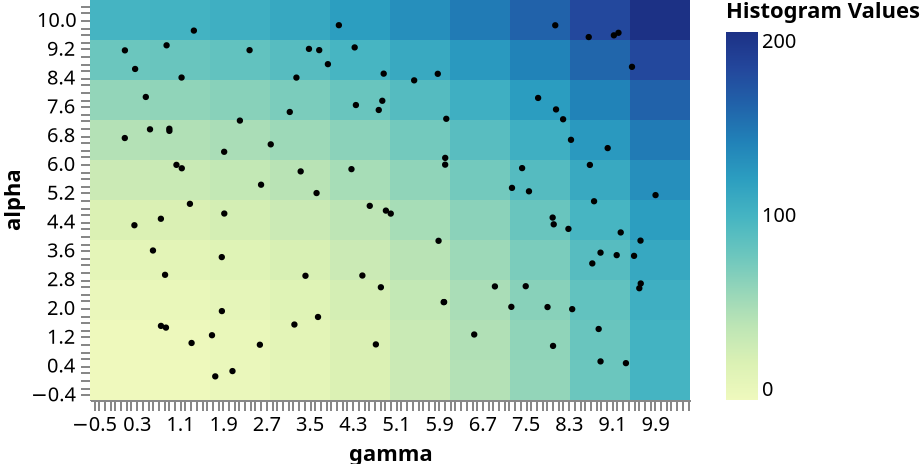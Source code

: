 {
   "$schema": "https://vega.github.io/schema/vega/v5.json",
   "width": 300,
   "height": 200,
   "data": [
      {
         "name": "points",
         "values": [
            {
               "alpha": 5.885840397740979,
               "gamma": 7.44639093633253
            },
            {
               "alpha": 9.29701625543058,
               "gamma": 0.8626426653718433
            },
            {
               "alpha": 3.537503147374317,
               "gamma": 8.898682022514633
            },
            {
               "alpha": 4.478715039139197,
               "gamma": 0.7572131571763185
            },
            {
               "alpha": 1.2638746838908421,
               "gamma": 6.559571347774485
            },
            {
               "alpha": 4.299059412255541,
               "gamma": 0.2668872213444362
            },
            {
               "alpha": 7.862014533482301,
               "gamma": 0.47809944944213867
            },
            {
               "alpha": 1.750424910384334,
               "gamma": 3.6668375442988177
            },
            {
               "alpha": 5.981540541555567,
               "gamma": 6.021522619372419
            },
            {
               "alpha": 8.505135438678565,
               "gamma": 5.884797791626481
            },
            {
               "alpha": 5.336647960535306,
               "gamma": 7.259021365684934
            },
            {
               "alpha": 2.0313852908421848,
               "gamma": 7.247099191649361
            },
            {
               "alpha": 2.902133072041347,
               "gamma": 4.488446715703283
            },
            {
               "alpha": 8.323521747768492,
               "gamma": 5.4475625988021745
            },
            {
               "alpha": 9.574277633761477,
               "gamma": 9.145862847962686
            },
            {
               "alpha": 6.339100183349168,
               "gamma": 1.9290351247832205
            },
            {
               "alpha": 7.500306539128964,
               "gamma": 4.791806598234233
            },
            {
               "alpha": 4.8370349179672,
               "gamma": 4.625227735981584
            },
            {
               "alpha": 4.324102841763262,
               "gamma": 8.031865967962617
            },
            {
               "alpha": 7.637712917863732,
               "gamma": 4.368608893387482
            },
            {
               "alpha": 5.856984397888361,
               "gamma": 4.286582367891768
            },
            {
               "alpha": 5.424597651780485,
               "gamma": 2.612394480435485
            },
            {
               "alpha": 7.756158793108189,
               "gamma": 4.857368464052182
            },
            {
               "alpha": 2.5761101286102606,
               "gamma": 4.83110950814525
            },
            {
               "alpha": 0.9793947402091541,
               "gamma": 2.5902236972718407
            },
            {
               "alpha": 3.413663708282301,
               "gamma": 1.884949834744617
            },
            {
               "alpha": 4.098604231525538,
               "gamma": 9.272575789776976
            },
            {
               "alpha": 1.2437200285837302,
               "gamma": 1.7034922116313678
            },
            {
               "alpha": 6.4418159279084755,
               "gamma": 9.03112200484749
            },
            {
               "alpha": 0.10064083098276777,
               "gamma": 1.7640392869394894
            },
            {
               "alpha": 7.25555924741101,
               "gamma": 6.042386385392496
            },
            {
               "alpha": 9.197513316557574,
               "gamma": 3.499425467270502
            },
            {
               "alpha": 7.205686967001482,
               "gamma": 2.220252155283889
            },
            {
               "alpha": 8.400179788756219,
               "gamma": 3.266822886524708
            },
            {
               "alpha": 4.7052284643226585,
               "gamma": 4.92398165617289
            },
            {
               "alpha": 6.91980524932808,
               "gamma": 0.9144783912046961
            },
            {
               "alpha": 3.4681757392718238,
               "gamma": 9.198009560092412
            },
            {
               "alpha": 8.698722872165508,
               "gamma": 9.481291313756902
            },
            {
               "alpha": 2.5994425778834263,
               "gamma": 6.942773959037359
            },
            {
               "alpha": 6.17012115121089,
               "gamma": 6.022363606052198
            },
            {
               "alpha": 5.135876223574359,
               "gamma": 9.91737352386006
            },
            {
               "alpha": 4.197672518343002,
               "gamma": 8.304141056736501
            },
            {
               "alpha": 4.965321650877169,
               "gamma": 8.779117690905505
            },
            {
               "alpha": 3.4483981693140295,
               "gamma": 9.51959856918138
            },
            {
               "alpha": 5.881322185401389,
               "gamma": 1.1441558758626835
            },
            {
               "alpha": 1.9683039926159729,
               "gamma": 8.3739369432291
            },
            {
               "alpha": 6.963237994467134,
               "gamma": 0.5556931854120728
            },
            {
               "alpha": 0.5164005634561952,
               "gamma": 8.89888824148689
            },
            {
               "alpha": 2.921570269495859,
               "gamma": 0.834502823059573
            },
            {
               "alpha": 5.192855026691729,
               "gamma": 3.6399907531963205
            },
            {
               "alpha": 3.5972308146398624,
               "gamma": 0.6104675393272063
            },
            {
               "alpha": 4.511937681328574,
               "gamma": 8.012136887778745
            },
            {
               "alpha": 8.773466226961427,
               "gamma": 3.849995121827696
            },
            {
               "alpha": 7.242815235614286,
               "gamma": 8.205780571083416
            },
            {
               "alpha": 7.834621569192636,
               "gamma": 7.742803829947546
            },
            {
               "alpha": 4.893288707803048,
               "gamma": 1.2948989018186186
            },
            {
               "alpha": 2.8947138263888106,
               "gamma": 3.434607891603191
            },
            {
               "alpha": 9.526085174926129,
               "gamma": 8.680233493053986
            },
            {
               "alpha": 2.0259924555542677,
               "gamma": 7.9171061226177395
            },
            {
               "alpha": 8.639709703546977,
               "gamma": 0.2801476888099841
            },
            {
               "alpha": 0.9466461720273067,
               "gamma": 8.019366663325123
            },
            {
               "alpha": 2.165869347559435,
               "gamma": 6.002060418803088
            },
            {
               "alpha": 2.5492840501489153,
               "gamma": 9.616752574276413
            },
            {
               "alpha": 5.79468857521586,
               "gamma": 3.345845898687325
            },
            {
               "alpha": 9.855819422449287,
               "gamma": 4.05305487375074
            },
            {
               "alpha": 3.866229903211588,
               "gamma": 5.899101588124926
            },
            {
               "alpha": 6.6715381280086845,
               "gamma": 8.351646004138356
            },
            {
               "alpha": 2.605253398844456,
               "gamma": 7.513532671914338
            },
            {
               "alpha": 4.62394797472937,
               "gamma": 1.931188778694718
            },
            {
               "alpha": 9.238283970651,
               "gamma": 4.3457281681912905
            },
            {
               "alpha": 8.509755771031509,
               "gamma": 4.883102310481847
            },
            {
               "alpha": 1.028331943749936,
               "gamma": 1.3256490882158356
            },
            {
               "alpha": 9.162103830137738,
               "gamma": 2.3995727974036383
            },
            {
               "alpha": 4.6221389653850515,
               "gamma": 5.013897625401997
            },
            {
               "alpha": 9.853103107279829,
               "gamma": 8.060193972516899
            },
            {
               "alpha": 2.1625711957546923,
               "gamma": 5.994033582861499
            },
            {
               "alpha": 9.156505987968583,
               "gamma": 0.0908718225709515
            },
            {
               "alpha": 6.545680514941417,
               "gamma": 2.791598336888299
            },
            {
               "alpha": 5.975916240994113,
               "gamma": 1.045305090954477
            },
            {
               "alpha": 1.5028487071445384,
               "gamma": 0.7587845166688179
            },
            {
               "alpha": 9.705673115746524,
               "gamma": 1.3679999707014956
            },
            {
               "alpha": 1.5408291164711452,
               "gamma": 3.2296412627353686
            },
            {
               "alpha": 6.9799395012452745,
               "gamma": 0.9133904686909122
            },
            {
               "alpha": 6.721198050776983,
               "gamma": 0.08897946837969073
            },
            {
               "alpha": 7.515917740411878,
               "gamma": 8.074872375550187
            },
            {
               "alpha": 1.4555553403259214,
               "gamma": 0.8507712194480088
            },
            {
               "alpha": 3.8717853439143224,
               "gamma": 9.639172822576395
            },
            {
               "alpha": 9.163153781594174,
               "gamma": 3.689174653600542
            },
            {
               "alpha": 5.241246325046832,
               "gamma": 7.573528781328239
            },
            {
               "alpha": 1.4170469087423354,
               "gamma": 8.864082897087602
            },
            {
               "alpha": 7.445139042993144,
               "gamma": 3.143976424525481
            },
            {
               "alpha": 9.644539267095363,
               "gamma": 9.23086213455122
            },
            {
               "alpha": 0.9888057867045208,
               "gamma": 4.738262053288639
            },
            {
               "alpha": 8.401502171974279,
               "gamma": 1.1400699783316504
            },
            {
               "alpha": 2.6809596571275507,
               "gamma": 9.643338561154255
            },
            {
               "alpha": 3.2381679297211443,
               "gamma": 8.746250227565804
            },
            {
               "alpha": 1.9139834864147165,
               "gamma": 1.8868594254875681
            },
            {
               "alpha": 0.247652862671901,
               "gamma": 2.082906685018341
            },
            {
               "alpha": 5.974135807902288,
               "gamma": 8.701446157558914
            },
            {
               "alpha": 0.4681876681816166,
               "gamma": 9.369061336462476
            }
         ]
      },
      {
         "name": "mesh",
         "values": [
            {
               "x_start": -0.5555555555555556,
               "x_end": 0.5555555555555556,
               "y_start": -0.5555555555555556,
               "y_end": 0.5555555555555556,
               "__count": 0.0
            },
            {
               "x_start": 0.5555555555555556,
               "x_end": 1.6666666666666667,
               "y_start": -0.5555555555555556,
               "y_end": 0.5555555555555556,
               "__count": 1.234567901234568
            },
            {
               "x_start": 1.6666666666666667,
               "x_end": 2.7777777777777777,
               "y_start": -0.5555555555555556,
               "y_end": 0.5555555555555556,
               "__count": 4.938271604938272
            },
            {
               "x_start": 2.7777777777777777,
               "x_end": 3.8888888888888893,
               "y_start": -0.5555555555555556,
               "y_end": 0.5555555555555556,
               "__count": 11.111111111111112
            },
            {
               "x_start": 3.8888888888888893,
               "x_end": 5.0,
               "y_start": -0.5555555555555556,
               "y_end": 0.5555555555555556,
               "__count": 19.75308641975309
            },
            {
               "x_start": 5.0,
               "x_end": 6.111111111111111,
               "y_start": -0.5555555555555556,
               "y_end": 0.5555555555555556,
               "__count": 30.864197530864196
            },
            {
               "x_start": 6.111111111111112,
               "x_end": 7.222222222222222,
               "y_start": -0.5555555555555556,
               "y_end": 0.5555555555555556,
               "__count": 44.44444444444445
            },
            {
               "x_start": 7.222222222222223,
               "x_end": 8.333333333333334,
               "y_start": -0.5555555555555556,
               "y_end": 0.5555555555555556,
               "__count": 60.49382716049384
            },
            {
               "x_start": 8.333333333333334,
               "x_end": 9.444444444444445,
               "y_start": -0.5555555555555556,
               "y_end": 0.5555555555555556,
               "__count": 79.01234567901236
            },
            {
               "x_start": 9.444444444444445,
               "x_end": 10.555555555555555,
               "y_start": -0.5555555555555556,
               "y_end": 0.5555555555555556,
               "__count": 100.0
            },
            {
               "x_start": -0.5555555555555556,
               "x_end": 0.5555555555555556,
               "y_start": 0.5555555555555556,
               "y_end": 1.6666666666666667,
               "__count": 1.234567901234568
            },
            {
               "x_start": 0.5555555555555556,
               "x_end": 1.6666666666666667,
               "y_start": 0.5555555555555556,
               "y_end": 1.6666666666666667,
               "__count": 2.469135802469136
            },
            {
               "x_start": 1.6666666666666667,
               "x_end": 2.7777777777777777,
               "y_start": 0.5555555555555556,
               "y_end": 1.6666666666666667,
               "__count": 6.17283950617284
            },
            {
               "x_start": 2.7777777777777777,
               "x_end": 3.8888888888888893,
               "y_start": 0.5555555555555556,
               "y_end": 1.6666666666666667,
               "__count": 12.34567901234568
            },
            {
               "x_start": 3.8888888888888893,
               "x_end": 5.0,
               "y_start": 0.5555555555555556,
               "y_end": 1.6666666666666667,
               "__count": 20.98765432098766
            },
            {
               "x_start": 5.0,
               "x_end": 6.111111111111111,
               "y_start": 0.5555555555555556,
               "y_end": 1.6666666666666667,
               "__count": 32.098765432098766
            },
            {
               "x_start": 6.111111111111112,
               "x_end": 7.222222222222222,
               "y_start": 0.5555555555555556,
               "y_end": 1.6666666666666667,
               "__count": 45.67901234567902
            },
            {
               "x_start": 7.222222222222223,
               "x_end": 8.333333333333334,
               "y_start": 0.5555555555555556,
               "y_end": 1.6666666666666667,
               "__count": 61.728395061728406
            },
            {
               "x_start": 8.333333333333334,
               "x_end": 9.444444444444445,
               "y_start": 0.5555555555555556,
               "y_end": 1.6666666666666667,
               "__count": 80.24691358024693
            },
            {
               "x_start": 9.444444444444445,
               "x_end": 10.555555555555555,
               "y_start": 0.5555555555555556,
               "y_end": 1.6666666666666667,
               "__count": 101.23456790123457
            },
            {
               "x_start": -0.5555555555555556,
               "x_end": 0.5555555555555556,
               "y_start": 1.6666666666666667,
               "y_end": 2.7777777777777777,
               "__count": 4.938271604938272
            },
            {
               "x_start": 0.5555555555555556,
               "x_end": 1.6666666666666667,
               "y_start": 1.6666666666666667,
               "y_end": 2.7777777777777777,
               "__count": 6.17283950617284
            },
            {
               "x_start": 1.6666666666666667,
               "x_end": 2.7777777777777777,
               "y_start": 1.6666666666666667,
               "y_end": 2.7777777777777777,
               "__count": 9.876543209876544
            },
            {
               "x_start": 2.7777777777777777,
               "x_end": 3.8888888888888893,
               "y_start": 1.6666666666666667,
               "y_end": 2.7777777777777777,
               "__count": 16.049382716049386
            },
            {
               "x_start": 3.8888888888888893,
               "x_end": 5.0,
               "y_start": 1.6666666666666667,
               "y_end": 2.7777777777777777,
               "__count": 24.69135802469136
            },
            {
               "x_start": 5.0,
               "x_end": 6.111111111111111,
               "y_start": 1.6666666666666667,
               "y_end": 2.7777777777777777,
               "__count": 35.80246913580247
            },
            {
               "x_start": 6.111111111111112,
               "x_end": 7.222222222222222,
               "y_start": 1.6666666666666667,
               "y_end": 2.7777777777777777,
               "__count": 49.38271604938272
            },
            {
               "x_start": 7.222222222222223,
               "x_end": 8.333333333333334,
               "y_start": 1.6666666666666667,
               "y_end": 2.7777777777777777,
               "__count": 65.4320987654321
            },
            {
               "x_start": 8.333333333333334,
               "x_end": 9.444444444444445,
               "y_start": 1.6666666666666667,
               "y_end": 2.7777777777777777,
               "__count": 83.95061728395063
            },
            {
               "x_start": 9.444444444444445,
               "x_end": 10.555555555555555,
               "y_start": 1.6666666666666667,
               "y_end": 2.7777777777777777,
               "__count": 104.93827160493828
            },
            {
               "x_start": -0.5555555555555556,
               "x_end": 0.5555555555555556,
               "y_start": 2.7777777777777777,
               "y_end": 3.8888888888888893,
               "__count": 11.111111111111112
            },
            {
               "x_start": 0.5555555555555556,
               "x_end": 1.6666666666666667,
               "y_start": 2.7777777777777777,
               "y_end": 3.8888888888888893,
               "__count": 12.34567901234568
            },
            {
               "x_start": 1.6666666666666667,
               "x_end": 2.7777777777777777,
               "y_start": 2.7777777777777777,
               "y_end": 3.8888888888888893,
               "__count": 16.049382716049386
            },
            {
               "x_start": 2.7777777777777777,
               "x_end": 3.8888888888888893,
               "y_start": 2.7777777777777777,
               "y_end": 3.8888888888888893,
               "__count": 22.222222222222225
            },
            {
               "x_start": 3.8888888888888893,
               "x_end": 5.0,
               "y_start": 2.7777777777777777,
               "y_end": 3.8888888888888893,
               "__count": 30.864197530864203
            },
            {
               "x_start": 5.0,
               "x_end": 6.111111111111111,
               "y_start": 2.7777777777777777,
               "y_end": 3.8888888888888893,
               "__count": 41.97530864197531
            },
            {
               "x_start": 6.111111111111112,
               "x_end": 7.222222222222222,
               "y_start": 2.7777777777777777,
               "y_end": 3.8888888888888893,
               "__count": 55.555555555555564
            },
            {
               "x_start": 7.222222222222223,
               "x_end": 8.333333333333334,
               "y_start": 2.7777777777777777,
               "y_end": 3.8888888888888893,
               "__count": 71.60493827160495
            },
            {
               "x_start": 8.333333333333334,
               "x_end": 9.444444444444445,
               "y_start": 2.7777777777777777,
               "y_end": 3.8888888888888893,
               "__count": 90.12345679012347
            },
            {
               "x_start": 9.444444444444445,
               "x_end": 10.555555555555555,
               "y_start": 2.7777777777777777,
               "y_end": 3.8888888888888893,
               "__count": 111.11111111111111
            },
            {
               "x_start": -0.5555555555555556,
               "x_end": 0.5555555555555556,
               "y_start": 3.8888888888888893,
               "y_end": 5.0,
               "__count": 19.75308641975309
            },
            {
               "x_start": 0.5555555555555556,
               "x_end": 1.6666666666666667,
               "y_start": 3.8888888888888893,
               "y_end": 5.0,
               "__count": 20.98765432098766
            },
            {
               "x_start": 1.6666666666666667,
               "x_end": 2.7777777777777777,
               "y_start": 3.8888888888888893,
               "y_end": 5.0,
               "__count": 24.69135802469136
            },
            {
               "x_start": 2.7777777777777777,
               "x_end": 3.8888888888888893,
               "y_start": 3.8888888888888893,
               "y_end": 5.0,
               "__count": 30.864197530864203
            },
            {
               "x_start": 3.8888888888888893,
               "x_end": 5.0,
               "y_start": 3.8888888888888893,
               "y_end": 5.0,
               "__count": 39.50617283950618
            },
            {
               "x_start": 5.0,
               "x_end": 6.111111111111111,
               "y_start": 3.8888888888888893,
               "y_end": 5.0,
               "__count": 50.617283950617285
            },
            {
               "x_start": 6.111111111111112,
               "x_end": 7.222222222222222,
               "y_start": 3.8888888888888893,
               "y_end": 5.0,
               "__count": 64.19753086419755
            },
            {
               "x_start": 7.222222222222223,
               "x_end": 8.333333333333334,
               "y_start": 3.8888888888888893,
               "y_end": 5.0,
               "__count": 80.24691358024693
            },
            {
               "x_start": 8.333333333333334,
               "x_end": 9.444444444444445,
               "y_start": 3.8888888888888893,
               "y_end": 5.0,
               "__count": 98.76543209876544
            },
            {
               "x_start": 9.444444444444445,
               "x_end": 10.555555555555555,
               "y_start": 3.8888888888888893,
               "y_end": 5.0,
               "__count": 119.75308641975309
            },
            {
               "x_start": -0.5555555555555556,
               "x_end": 0.5555555555555556,
               "y_start": 5.0,
               "y_end": 6.111111111111111,
               "__count": 30.864197530864196
            },
            {
               "x_start": 0.5555555555555556,
               "x_end": 1.6666666666666667,
               "y_start": 5.0,
               "y_end": 6.111111111111111,
               "__count": 32.098765432098766
            },
            {
               "x_start": 1.6666666666666667,
               "x_end": 2.7777777777777777,
               "y_start": 5.0,
               "y_end": 6.111111111111111,
               "__count": 35.80246913580247
            },
            {
               "x_start": 2.7777777777777777,
               "x_end": 3.8888888888888893,
               "y_start": 5.0,
               "y_end": 6.111111111111111,
               "__count": 41.97530864197531
            },
            {
               "x_start": 3.8888888888888893,
               "x_end": 5.0,
               "y_start": 5.0,
               "y_end": 6.111111111111111,
               "__count": 50.617283950617285
            },
            {
               "x_start": 5.0,
               "x_end": 6.111111111111111,
               "y_start": 5.0,
               "y_end": 6.111111111111111,
               "__count": 61.72839506172839
            },
            {
               "x_start": 6.111111111111112,
               "x_end": 7.222222222222222,
               "y_start": 5.0,
               "y_end": 6.111111111111111,
               "__count": 75.30864197530865
            },
            {
               "x_start": 7.222222222222223,
               "x_end": 8.333333333333334,
               "y_start": 5.0,
               "y_end": 6.111111111111111,
               "__count": 91.35802469135803
            },
            {
               "x_start": 8.333333333333334,
               "x_end": 9.444444444444445,
               "y_start": 5.0,
               "y_end": 6.111111111111111,
               "__count": 109.87654320987656
            },
            {
               "x_start": 9.444444444444445,
               "x_end": 10.555555555555555,
               "y_start": 5.0,
               "y_end": 6.111111111111111,
               "__count": 130.8641975308642
            },
            {
               "x_start": -0.5555555555555556,
               "x_end": 0.5555555555555556,
               "y_start": 6.111111111111112,
               "y_end": 7.222222222222222,
               "__count": 44.44444444444445
            },
            {
               "x_start": 0.5555555555555556,
               "x_end": 1.6666666666666667,
               "y_start": 6.111111111111112,
               "y_end": 7.222222222222222,
               "__count": 45.67901234567902
            },
            {
               "x_start": 1.6666666666666667,
               "x_end": 2.7777777777777777,
               "y_start": 6.111111111111112,
               "y_end": 7.222222222222222,
               "__count": 49.38271604938272
            },
            {
               "x_start": 2.7777777777777777,
               "x_end": 3.8888888888888893,
               "y_start": 6.111111111111112,
               "y_end": 7.222222222222222,
               "__count": 55.555555555555564
            },
            {
               "x_start": 3.8888888888888893,
               "x_end": 5.0,
               "y_start": 6.111111111111112,
               "y_end": 7.222222222222222,
               "__count": 64.19753086419755
            },
            {
               "x_start": 5.0,
               "x_end": 6.111111111111111,
               "y_start": 6.111111111111112,
               "y_end": 7.222222222222222,
               "__count": 75.30864197530865
            },
            {
               "x_start": 6.111111111111112,
               "x_end": 7.222222222222222,
               "y_start": 6.111111111111112,
               "y_end": 7.222222222222222,
               "__count": 88.8888888888889
            },
            {
               "x_start": 7.222222222222223,
               "x_end": 8.333333333333334,
               "y_start": 6.111111111111112,
               "y_end": 7.222222222222222,
               "__count": 104.93827160493828
            },
            {
               "x_start": 8.333333333333334,
               "x_end": 9.444444444444445,
               "y_start": 6.111111111111112,
               "y_end": 7.222222222222222,
               "__count": 123.45679012345681
            },
            {
               "x_start": 9.444444444444445,
               "x_end": 10.555555555555555,
               "y_start": 6.111111111111112,
               "y_end": 7.222222222222222,
               "__count": 144.44444444444446
            },
            {
               "x_start": -0.5555555555555556,
               "x_end": 0.5555555555555556,
               "y_start": 7.222222222222223,
               "y_end": 8.333333333333334,
               "__count": 60.49382716049384
            },
            {
               "x_start": 0.5555555555555556,
               "x_end": 1.6666666666666667,
               "y_start": 7.222222222222223,
               "y_end": 8.333333333333334,
               "__count": 61.728395061728406
            },
            {
               "x_start": 1.6666666666666667,
               "x_end": 2.7777777777777777,
               "y_start": 7.222222222222223,
               "y_end": 8.333333333333334,
               "__count": 65.4320987654321
            },
            {
               "x_start": 2.7777777777777777,
               "x_end": 3.8888888888888893,
               "y_start": 7.222222222222223,
               "y_end": 8.333333333333334,
               "__count": 71.60493827160495
            },
            {
               "x_start": 3.8888888888888893,
               "x_end": 5.0,
               "y_start": 7.222222222222223,
               "y_end": 8.333333333333334,
               "__count": 80.24691358024693
            },
            {
               "x_start": 5.0,
               "x_end": 6.111111111111111,
               "y_start": 7.222222222222223,
               "y_end": 8.333333333333334,
               "__count": 91.35802469135803
            },
            {
               "x_start": 6.111111111111112,
               "x_end": 7.222222222222222,
               "y_start": 7.222222222222223,
               "y_end": 8.333333333333334,
               "__count": 104.93827160493828
            },
            {
               "x_start": 7.222222222222223,
               "x_end": 8.333333333333334,
               "y_start": 7.222222222222223,
               "y_end": 8.333333333333334,
               "__count": 120.98765432098767
            },
            {
               "x_start": 8.333333333333334,
               "x_end": 9.444444444444445,
               "y_start": 7.222222222222223,
               "y_end": 8.333333333333334,
               "__count": 139.50617283950618
            },
            {
               "x_start": 9.444444444444445,
               "x_end": 10.555555555555555,
               "y_start": 7.222222222222223,
               "y_end": 8.333333333333334,
               "__count": 160.49382716049382
            },
            {
               "x_start": -0.5555555555555556,
               "x_end": 0.5555555555555556,
               "y_start": 8.333333333333334,
               "y_end": 9.444444444444445,
               "__count": 79.01234567901236
            },
            {
               "x_start": 0.5555555555555556,
               "x_end": 1.6666666666666667,
               "y_start": 8.333333333333334,
               "y_end": 9.444444444444445,
               "__count": 80.24691358024693
            },
            {
               "x_start": 1.6666666666666667,
               "x_end": 2.7777777777777777,
               "y_start": 8.333333333333334,
               "y_end": 9.444444444444445,
               "__count": 83.95061728395063
            },
            {
               "x_start": 2.7777777777777777,
               "x_end": 3.8888888888888893,
               "y_start": 8.333333333333334,
               "y_end": 9.444444444444445,
               "__count": 90.12345679012347
            },
            {
               "x_start": 3.8888888888888893,
               "x_end": 5.0,
               "y_start": 8.333333333333334,
               "y_end": 9.444444444444445,
               "__count": 98.76543209876544
            },
            {
               "x_start": 5.0,
               "x_end": 6.111111111111111,
               "y_start": 8.333333333333334,
               "y_end": 9.444444444444445,
               "__count": 109.87654320987656
            },
            {
               "x_start": 6.111111111111112,
               "x_end": 7.222222222222222,
               "y_start": 8.333333333333334,
               "y_end": 9.444444444444445,
               "__count": 123.45679012345681
            },
            {
               "x_start": 7.222222222222223,
               "x_end": 8.333333333333334,
               "y_start": 8.333333333333334,
               "y_end": 9.444444444444445,
               "__count": 139.50617283950618
            },
            {
               "x_start": 8.333333333333334,
               "x_end": 9.444444444444445,
               "y_start": 8.333333333333334,
               "y_end": 9.444444444444445,
               "__count": 158.0246913580247
            },
            {
               "x_start": 9.444444444444445,
               "x_end": 10.555555555555555,
               "y_start": 8.333333333333334,
               "y_end": 9.444444444444445,
               "__count": 179.01234567901236
            },
            {
               "x_start": -0.5555555555555556,
               "x_end": 0.5555555555555556,
               "y_start": 9.444444444444445,
               "y_end": 10.555555555555555,
               "__count": 100.0
            },
            {
               "x_start": 0.5555555555555556,
               "x_end": 1.6666666666666667,
               "y_start": 9.444444444444445,
               "y_end": 10.555555555555555,
               "__count": 101.23456790123457
            },
            {
               "x_start": 1.6666666666666667,
               "x_end": 2.7777777777777777,
               "y_start": 9.444444444444445,
               "y_end": 10.555555555555555,
               "__count": 104.93827160493828
            },
            {
               "x_start": 2.7777777777777777,
               "x_end": 3.8888888888888893,
               "y_start": 9.444444444444445,
               "y_end": 10.555555555555555,
               "__count": 111.11111111111111
            },
            {
               "x_start": 3.8888888888888893,
               "x_end": 5.0,
               "y_start": 9.444444444444445,
               "y_end": 10.555555555555555,
               "__count": 119.75308641975309
            },
            {
               "x_start": 5.0,
               "x_end": 6.111111111111111,
               "y_start": 9.444444444444445,
               "y_end": 10.555555555555555,
               "__count": 130.8641975308642
            },
            {
               "x_start": 6.111111111111112,
               "x_end": 7.222222222222222,
               "y_start": 9.444444444444445,
               "y_end": 10.555555555555555,
               "__count": 144.44444444444446
            },
            {
               "x_start": 7.222222222222223,
               "x_end": 8.333333333333334,
               "y_start": 9.444444444444445,
               "y_end": 10.555555555555555,
               "__count": 160.49382716049382
            },
            {
               "x_start": 8.333333333333334,
               "x_end": 9.444444444444445,
               "y_start": 9.444444444444445,
               "y_end": 10.555555555555555,
               "__count": 179.01234567901236
            },
            {
               "x_start": 9.444444444444445,
               "x_end": 10.555555555555555,
               "y_start": 9.444444444444445,
               "y_end": 10.555555555555555,
               "__count": 200.0
            }
         ]
      }
   ],
   "marks": [
      {
         "name": "marks",
         "type": "rect",
         "style": [
            "rect"
         ],
         "from": {
            "data": "mesh"
         },
         "encode": {
            "update": {
               "fill": {
                  "scale": "color",
                  "field": "__count"
               },
               "x2": {
                  "scale": "x",
                  "field": "x_start"
               },
               "x": {
                  "scale": "x",
                  "field": "x_end"
               },
               "y2": {
                  "scale": "y",
                  "field": "y_start"
               },
               "y": {
                  "scale": "y",
                  "field": "y_end"
               }
            }
         }
      },
      {
         "type": "symbol",
         "from": {
            "data": "points"
         },
         "encode": {
            "enter": {
               "fillOpacity": {
                  "value": 1
               },
               "fill": {
                  "value": "black"
               }
            },
            "update": {
               "x": {
                  "scale": "x",
                  "field": "gamma"
               },
               "y": {
                  "scale": "y",
                  "field": "alpha"
               },
               "size": {
                  "value": 10
               }
            }
         }
      }
   ],
   "scales": [
      {
         "name": "x",
         "type": "linear",
         "domain": {
            "fields": [
               {
                  "data": "points",
                  "field": "gamma"
               },
               {
                  "data": "mesh",
                  "field": "x_start"
               },
               {
                  "data": "mesh",
                  "field": "y_end"
               }
            ]
         },
         "range": [
            0,
            {
               "signal": "width"
            }
         ]
      },
      {
         "name": "y",
         "type": "linear",
         "domain": {
            "fields": [
               {
                  "data": "points",
                  "field": "alpha"
               },
               {
                  "data": "mesh",
                  "field": "y_start"
               },
               {
                  "data": "mesh",
                  "field": "y_end"
               }
            ]
         },
         "range": [
            {
               "signal": "height"
            },
            0
         ]
      },
      {
         "name": "color",
         "type": "linear",
         "domain": {
            "data": "mesh",
            "field": "__count"
         },
         "range": "heatmap",
         "interpolate": "hcl",
         "zero": true
      }
   ],
   "axes": [
      {
         "scale": "x",
         "orient": "bottom",
         "title": "gamma",
         "labelOverlap": true,
         "tickCount": {
            "signal": "ceil(width/3)"
         }
      },
      {
         "scale": "y",
         "orient": "left",
         "title": "alpha",
         "labelOverlap": true,
         "tickCount": {
            "signal": "ceil(height/3)"
         }
      }
   ],
   "legends": [
      {
         "fill": "color",
         "gradientLength": {
            "signal": "height - 16"
         },
         "title": "Histogram Values"
      }
   ]
}